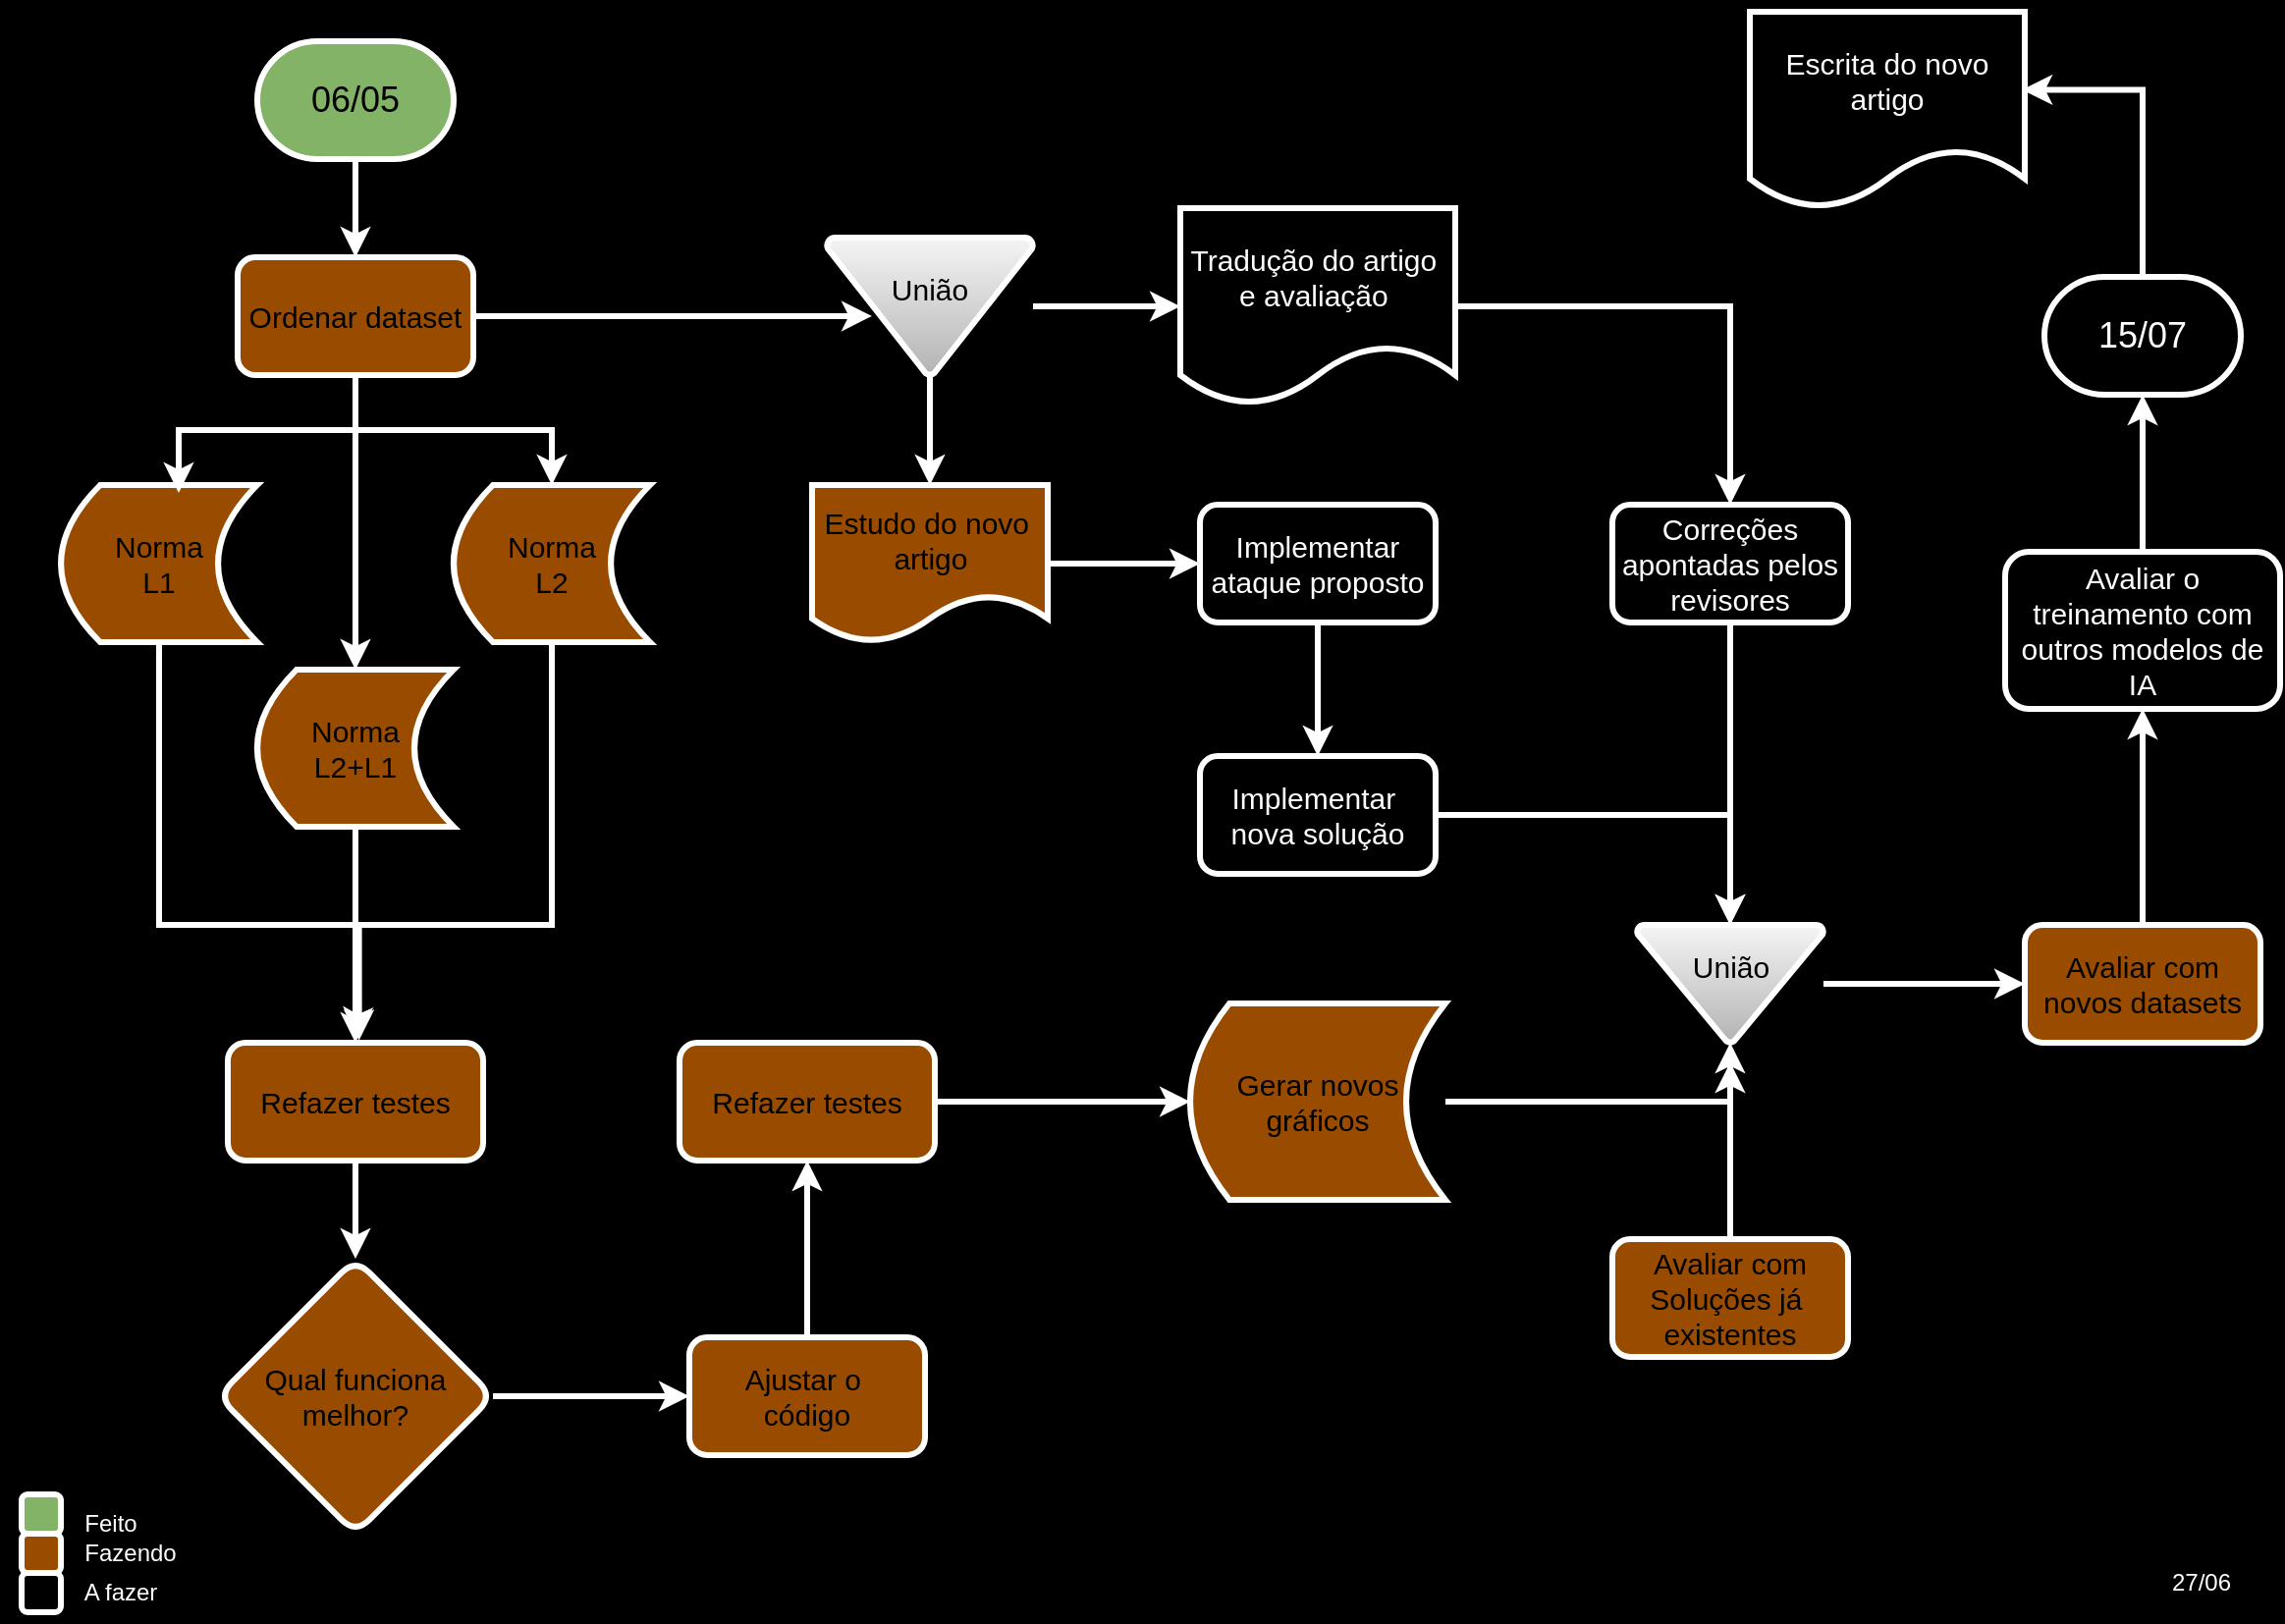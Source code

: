 <mxfile version="24.6.3" type="github">
  <diagram name="Página-1" id="5VxlVyMqCUfruD9X6UzO">
    <mxGraphModel dx="2026" dy="1155" grid="1" gridSize="10" guides="1" tooltips="1" connect="1" arrows="1" fold="1" page="1" pageScale="1" pageWidth="1169" pageHeight="827" background="#000000" math="0" shadow="0">
      <root>
        <mxCell id="0" />
        <mxCell id="1" parent="0" />
        <mxCell id="kLbwdNxRVrNH-qkEq1vU-1" value="" style="rounded=0;whiteSpace=wrap;html=1;fillColor=#000000;" parent="1" vertex="1">
          <mxGeometry width="1160" height="820" as="geometry" />
        </mxCell>
        <mxCell id="7FlVFzc1r9-0wKTSzyCu-27" value="" style="edgeStyle=orthogonalEdgeStyle;rounded=0;orthogonalLoop=1;jettySize=auto;html=1;fontFamily=Helvetica;fontSize=12;fontColor=default;strokeColor=#FFFFFF;strokeWidth=3;" parent="1" source="7FlVFzc1r9-0wKTSzyCu-2" target="7FlVFzc1r9-0wKTSzyCu-4" edge="1">
          <mxGeometry relative="1" as="geometry" />
        </mxCell>
        <mxCell id="7FlVFzc1r9-0wKTSzyCu-2" value="&lt;font style=&quot;font-size: 18px;&quot;&gt;06/05&lt;/font&gt;" style="strokeWidth=3;html=1;shape=mxgraph.flowchart.terminator;whiteSpace=wrap;fillColor=#82B366;strokeColor=#FFFFFF;" parent="1" vertex="1">
          <mxGeometry x="130" y="20" width="100" height="60" as="geometry" />
        </mxCell>
        <mxCell id="7FlVFzc1r9-0wKTSzyCu-55" style="edgeStyle=orthogonalEdgeStyle;rounded=0;orthogonalLoop=1;jettySize=auto;html=1;fontFamily=Helvetica;fontSize=12;fontColor=default;entryX=0.99;entryY=0.397;entryDx=0;entryDy=0;entryPerimeter=0;strokeColor=#FFFFFF;strokeWidth=3;" parent="1" source="7FlVFzc1r9-0wKTSzyCu-3" target="7FlVFzc1r9-0wKTSzyCu-25" edge="1">
          <mxGeometry relative="1" as="geometry">
            <mxPoint x="1050" y="50" as="targetPoint" />
            <Array as="points">
              <mxPoint x="1090" y="45" />
            </Array>
          </mxGeometry>
        </mxCell>
        <mxCell id="7FlVFzc1r9-0wKTSzyCu-3" value="&lt;font style=&quot;font-size: 18px;&quot;&gt;15/07&lt;/font&gt;" style="strokeWidth=3;html=1;shape=mxgraph.flowchart.terminator;whiteSpace=wrap;strokeColor=#FFFFFF;labelBackgroundColor=none;fontColor=#FFFFFF;fillColor=none;" parent="1" vertex="1">
          <mxGeometry x="1040" y="140" width="100" height="60" as="geometry" />
        </mxCell>
        <mxCell id="7FlVFzc1r9-0wKTSzyCu-29" style="edgeStyle=orthogonalEdgeStyle;rounded=0;orthogonalLoop=1;jettySize=auto;html=1;fontFamily=Helvetica;fontSize=12;fontColor=default;strokeColor=#FFFFFF;strokeWidth=3;" parent="1" source="7FlVFzc1r9-0wKTSzyCu-4" target="7FlVFzc1r9-0wKTSzyCu-7" edge="1">
          <mxGeometry relative="1" as="geometry" />
        </mxCell>
        <mxCell id="7FlVFzc1r9-0wKTSzyCu-30" style="edgeStyle=orthogonalEdgeStyle;rounded=0;orthogonalLoop=1;jettySize=auto;html=1;entryX=0.5;entryY=0;entryDx=0;entryDy=0;fontFamily=Helvetica;fontSize=12;fontColor=default;strokeColor=#FFFFFF;strokeWidth=3;" parent="1" source="7FlVFzc1r9-0wKTSzyCu-4" target="7FlVFzc1r9-0wKTSzyCu-6" edge="1">
          <mxGeometry relative="1" as="geometry" />
        </mxCell>
        <mxCell id="7FlVFzc1r9-0wKTSzyCu-4" value="&lt;font style=&quot;font-size: 15px;&quot;&gt;Ordenar dataset&lt;/font&gt;" style="rounded=1;whiteSpace=wrap;html=1;fillColor=#994C00;strokeColor=#FFFFFF;strokeWidth=3;" parent="1" vertex="1">
          <mxGeometry x="120" y="130" width="120" height="60" as="geometry" />
        </mxCell>
        <mxCell id="7FlVFzc1r9-0wKTSzyCu-59" style="edgeStyle=orthogonalEdgeStyle;rounded=0;orthogonalLoop=1;jettySize=auto;html=1;fontFamily=Helvetica;fontSize=12;fontColor=default;entryX=0.505;entryY=-0.044;entryDx=0;entryDy=0;entryPerimeter=0;strokeColor=#FFFFFF;strokeWidth=3;" parent="1" source="7FlVFzc1r9-0wKTSzyCu-5" target="7FlVFzc1r9-0wKTSzyCu-8" edge="1">
          <mxGeometry relative="1" as="geometry">
            <mxPoint x="200" y="520" as="targetPoint" />
            <Array as="points">
              <mxPoint x="80" y="470" />
              <mxPoint x="181" y="470" />
              <mxPoint x="181" y="520" />
              <mxPoint x="181" y="520" />
            </Array>
          </mxGeometry>
        </mxCell>
        <mxCell id="7FlVFzc1r9-0wKTSzyCu-5" value="&lt;font style=&quot;font-size: 15px;&quot;&gt;Norma&lt;br&gt;L1&lt;/font&gt;" style="shape=dataStorage;whiteSpace=wrap;html=1;fixedSize=1;fillColor=#994C00;strokeColor=#FFFFFF;strokeWidth=3;" parent="1" vertex="1">
          <mxGeometry x="30" y="246" width="100" height="80" as="geometry" />
        </mxCell>
        <mxCell id="7FlVFzc1r9-0wKTSzyCu-31" style="edgeStyle=orthogonalEdgeStyle;rounded=0;orthogonalLoop=1;jettySize=auto;html=1;entryX=0.5;entryY=0;entryDx=0;entryDy=0;fontFamily=Helvetica;fontSize=12;fontColor=default;strokeColor=#FFFFFF;strokeWidth=3;" parent="1" source="7FlVFzc1r9-0wKTSzyCu-6" target="7FlVFzc1r9-0wKTSzyCu-8" edge="1">
          <mxGeometry relative="1" as="geometry" />
        </mxCell>
        <mxCell id="7FlVFzc1r9-0wKTSzyCu-6" value="&lt;font style=&quot;font-size: 15px;&quot;&gt;Norma&lt;br&gt;L2+L1&lt;/font&gt;" style="shape=dataStorage;whiteSpace=wrap;html=1;fixedSize=1;fillColor=#994C00;strokeColor=#FFFFFF;strokeWidth=3;" parent="1" vertex="1">
          <mxGeometry x="130" y="340" width="100" height="80" as="geometry" />
        </mxCell>
        <mxCell id="7FlVFzc1r9-0wKTSzyCu-58" style="edgeStyle=orthogonalEdgeStyle;rounded=0;orthogonalLoop=1;jettySize=auto;html=1;fontFamily=Helvetica;fontSize=12;fontColor=default;entryX=0.514;entryY=-0.021;entryDx=0;entryDy=0;entryPerimeter=0;strokeColor=#FFFFFF;strokeWidth=3;" parent="1" source="7FlVFzc1r9-0wKTSzyCu-7" target="7FlVFzc1r9-0wKTSzyCu-8" edge="1">
          <mxGeometry relative="1" as="geometry">
            <mxPoint x="200" y="520" as="targetPoint" />
            <Array as="points">
              <mxPoint x="280" y="470" />
              <mxPoint x="182" y="470" />
            </Array>
          </mxGeometry>
        </mxCell>
        <mxCell id="7FlVFzc1r9-0wKTSzyCu-7" value="&lt;font style=&quot;font-size: 15px;&quot;&gt;Norma&lt;br&gt;L2&lt;/font&gt;" style="shape=dataStorage;whiteSpace=wrap;html=1;fixedSize=1;fillColor=#994C00;strokeColor=#FFFFFF;strokeWidth=3;" parent="1" vertex="1">
          <mxGeometry x="230" y="246" width="100" height="80" as="geometry" />
        </mxCell>
        <mxCell id="7FlVFzc1r9-0wKTSzyCu-32" style="edgeStyle=orthogonalEdgeStyle;rounded=0;orthogonalLoop=1;jettySize=auto;html=1;entryX=0.5;entryY=0;entryDx=0;entryDy=0;fontFamily=Helvetica;fontSize=12;fontColor=default;strokeColor=#FFFFFF;strokeWidth=3;" parent="1" source="7FlVFzc1r9-0wKTSzyCu-8" target="7FlVFzc1r9-0wKTSzyCu-9" edge="1">
          <mxGeometry relative="1" as="geometry" />
        </mxCell>
        <mxCell id="7FlVFzc1r9-0wKTSzyCu-8" value="&lt;font style=&quot;font-size: 15px;&quot;&gt;Refazer testes&lt;/font&gt;" style="rounded=1;whiteSpace=wrap;html=1;fillColor=#994C00;strokeColor=#FFFFFF;strokeWidth=3;" parent="1" vertex="1">
          <mxGeometry x="115" y="530" width="130" height="60" as="geometry" />
        </mxCell>
        <mxCell id="7FlVFzc1r9-0wKTSzyCu-33" style="edgeStyle=orthogonalEdgeStyle;rounded=0;orthogonalLoop=1;jettySize=auto;html=1;entryX=0;entryY=0.5;entryDx=0;entryDy=0;fontFamily=Helvetica;fontSize=12;fontColor=default;strokeColor=#FFFFFF;strokeWidth=3;" parent="1" source="7FlVFzc1r9-0wKTSzyCu-9" target="7FlVFzc1r9-0wKTSzyCu-10" edge="1">
          <mxGeometry relative="1" as="geometry" />
        </mxCell>
        <mxCell id="7FlVFzc1r9-0wKTSzyCu-9" value="&lt;font style=&quot;font-size: 15px;&quot;&gt;Qual funciona melhor?&lt;/font&gt;" style="rhombus;whiteSpace=wrap;html=1;rounded=1;strokeColor=#FFFFFF;align=center;verticalAlign=middle;fontFamily=Helvetica;fontSize=12;fillColor=#994C00;strokeWidth=3;labelBackgroundColor=none;" parent="1" vertex="1">
          <mxGeometry x="110" y="640" width="140" height="140" as="geometry" />
        </mxCell>
        <mxCell id="7FlVFzc1r9-0wKTSzyCu-34" style="edgeStyle=orthogonalEdgeStyle;rounded=0;orthogonalLoop=1;jettySize=auto;html=1;entryX=0.5;entryY=1;entryDx=0;entryDy=0;fontFamily=Helvetica;fontSize=12;fontColor=default;strokeColor=#FFFFFF;strokeWidth=3;" parent="1" source="7FlVFzc1r9-0wKTSzyCu-10" target="7FlVFzc1r9-0wKTSzyCu-11" edge="1">
          <mxGeometry relative="1" as="geometry" />
        </mxCell>
        <mxCell id="7FlVFzc1r9-0wKTSzyCu-10" value="&lt;font style=&quot;font-size: 15px;&quot;&gt;Ajustar o&amp;nbsp;&lt;br&gt;código&lt;/font&gt;" style="rounded=1;whiteSpace=wrap;html=1;strokeColor=#FFFFFF;align=center;verticalAlign=middle;fontFamily=Helvetica;fontSize=12;fillColor=#994C00;strokeWidth=3;labelBackgroundColor=none;" parent="1" vertex="1">
          <mxGeometry x="350" y="680" width="120" height="60" as="geometry" />
        </mxCell>
        <mxCell id="7FlVFzc1r9-0wKTSzyCu-35" style="edgeStyle=orthogonalEdgeStyle;rounded=0;orthogonalLoop=1;jettySize=auto;html=1;entryX=0;entryY=0.5;entryDx=0;entryDy=0;fontFamily=Helvetica;fontSize=12;fontColor=default;strokeColor=#FFFFFF;strokeWidth=3;" parent="1" source="7FlVFzc1r9-0wKTSzyCu-11" target="7FlVFzc1r9-0wKTSzyCu-14" edge="1">
          <mxGeometry relative="1" as="geometry" />
        </mxCell>
        <mxCell id="7FlVFzc1r9-0wKTSzyCu-11" value="&lt;font style=&quot;font-size: 15px;&quot;&gt;Refazer testes&lt;/font&gt;" style="rounded=1;whiteSpace=wrap;html=1;strokeColor=#FFFFFF;strokeWidth=3;labelBackgroundColor=none;fillColor=#994C00;" parent="1" vertex="1">
          <mxGeometry x="345" y="530" width="130" height="60" as="geometry" />
        </mxCell>
        <mxCell id="7FlVFzc1r9-0wKTSzyCu-37" style="edgeStyle=orthogonalEdgeStyle;rounded=0;orthogonalLoop=1;jettySize=auto;html=1;entryX=0;entryY=0.5;entryDx=0;entryDy=0;fontFamily=Helvetica;fontSize=12;fontColor=default;strokeColor=#FFFFFF;strokeWidth=3;" parent="1" source="7FlVFzc1r9-0wKTSzyCu-13" target="7FlVFzc1r9-0wKTSzyCu-21" edge="1">
          <mxGeometry relative="1" as="geometry" />
        </mxCell>
        <mxCell id="7FlVFzc1r9-0wKTSzyCu-39" style="edgeStyle=orthogonalEdgeStyle;rounded=0;orthogonalLoop=1;jettySize=auto;html=1;entryX=0.5;entryY=0;entryDx=0;entryDy=0;fontFamily=Helvetica;fontSize=12;fontColor=default;strokeColor=#FFFFFF;strokeWidth=3;" parent="1" source="7FlVFzc1r9-0wKTSzyCu-13" target="7FlVFzc1r9-0wKTSzyCu-15" edge="1">
          <mxGeometry relative="1" as="geometry" />
        </mxCell>
        <mxCell id="7FlVFzc1r9-0wKTSzyCu-13" value="&lt;font style=&quot;font-size: 15px;&quot;&gt;União&lt;/font&gt;&lt;div style=&quot;font-size: 15px;&quot;&gt;&lt;br&gt;&lt;/div&gt;" style="strokeWidth=3;html=1;shape=mxgraph.flowchart.merge_or_storage;whiteSpace=wrap;rounded=1;align=center;verticalAlign=middle;fontFamily=Helvetica;fontSize=12;fillColor=#f5f5f5;gradientColor=#b3b3b3;strokeColor=#FFFFFF;" parent="1" vertex="1">
          <mxGeometry x="420" y="120" width="105" height="70" as="geometry" />
        </mxCell>
        <mxCell id="7FlVFzc1r9-0wKTSzyCu-14" value="&lt;font style=&quot;font-size: 15px;&quot;&gt;Gerar novos&lt;br&gt;gráficos&lt;/font&gt;" style="shape=dataStorage;whiteSpace=wrap;html=1;fixedSize=1;rounded=1;strokeColor=#FFFFFF;align=center;verticalAlign=middle;fontFamily=Helvetica;fontSize=12;fillColor=#994C00;strokeWidth=3;labelBackgroundColor=none;" parent="1" vertex="1">
          <mxGeometry x="605" y="510" width="130" height="100" as="geometry" />
        </mxCell>
        <mxCell id="7FlVFzc1r9-0wKTSzyCu-42" style="edgeStyle=orthogonalEdgeStyle;rounded=0;orthogonalLoop=1;jettySize=auto;html=1;entryX=0;entryY=0.5;entryDx=0;entryDy=0;fontFamily=Helvetica;fontSize=12;fontColor=default;strokeColor=#FFFFFF;strokeWidth=3;" parent="1" source="7FlVFzc1r9-0wKTSzyCu-15" target="7FlVFzc1r9-0wKTSzyCu-16" edge="1">
          <mxGeometry relative="1" as="geometry" />
        </mxCell>
        <mxCell id="7FlVFzc1r9-0wKTSzyCu-15" value="&lt;font style=&quot;font-size: 15px;&quot;&gt;Estudo do novo&amp;nbsp;&lt;/font&gt;&lt;div style=&quot;font-size: 15px;&quot;&gt;&lt;font style=&quot;font-size: 15px;&quot;&gt;artigo&lt;/font&gt;&lt;/div&gt;" style="shape=document;whiteSpace=wrap;html=1;boundedLbl=1;rounded=1;strokeColor=#FFFFFF;align=center;verticalAlign=middle;fontFamily=Helvetica;fontSize=12;fontColor=#000000;fillColor=#994C00;strokeWidth=3;" parent="1" vertex="1">
          <mxGeometry x="412.5" y="246" width="120" height="80" as="geometry" />
        </mxCell>
        <mxCell id="7FlVFzc1r9-0wKTSzyCu-43" style="edgeStyle=orthogonalEdgeStyle;rounded=0;orthogonalLoop=1;jettySize=auto;html=1;entryX=0.5;entryY=0;entryDx=0;entryDy=0;fontFamily=Helvetica;fontSize=12;fontColor=default;strokeColor=#FFFFFF;strokeWidth=3;" parent="1" source="7FlVFzc1r9-0wKTSzyCu-16" target="7FlVFzc1r9-0wKTSzyCu-18" edge="1">
          <mxGeometry relative="1" as="geometry" />
        </mxCell>
        <mxCell id="7FlVFzc1r9-0wKTSzyCu-16" value="&lt;font style=&quot;font-size: 15px;&quot;&gt;Implementar&lt;br&gt;ataque proposto&lt;/font&gt;" style="rounded=1;whiteSpace=wrap;html=1;strokeColor=#FFFFFF;align=center;verticalAlign=middle;fontFamily=Helvetica;fontSize=12;fontColor=#FFFFFF;fillColor=none;strokeWidth=3;labelBackgroundColor=none;" parent="1" vertex="1">
          <mxGeometry x="610" y="256" width="120" height="60" as="geometry" />
        </mxCell>
        <mxCell id="7FlVFzc1r9-0wKTSzyCu-18" value="&lt;font style=&quot;font-size: 15px;&quot;&gt;Implementar&amp;nbsp;&lt;br&gt;nova solução&lt;/font&gt;" style="rounded=1;whiteSpace=wrap;html=1;strokeColor=#FFFFFF;align=center;verticalAlign=middle;fontFamily=Helvetica;fontSize=12;fontColor=#FFFFFF;fillColor=none;strokeWidth=3;labelBackgroundColor=none;" parent="1" vertex="1">
          <mxGeometry x="610" y="384" width="120" height="60" as="geometry" />
        </mxCell>
        <mxCell id="7FlVFzc1r9-0wKTSzyCu-57" style="edgeStyle=orthogonalEdgeStyle;rounded=0;orthogonalLoop=1;jettySize=auto;html=1;entryX=0;entryY=0.5;entryDx=0;entryDy=0;fontFamily=Helvetica;fontSize=12;fontColor=default;strokeColor=#FFFFFF;strokeWidth=3;" parent="1" source="7FlVFzc1r9-0wKTSzyCu-19" target="7FlVFzc1r9-0wKTSzyCu-22" edge="1">
          <mxGeometry relative="1" as="geometry" />
        </mxCell>
        <mxCell id="7FlVFzc1r9-0wKTSzyCu-19" value="&lt;font style=&quot;font-size: 15px;&quot;&gt;União&lt;/font&gt;&lt;div style=&quot;font-size: 15px;&quot;&gt;&lt;br&gt;&lt;/div&gt;" style="strokeWidth=3;html=1;shape=mxgraph.flowchart.merge_or_storage;whiteSpace=wrap;rounded=1;strokeColor=#FFFFFF;align=center;verticalAlign=middle;fontFamily=Helvetica;fontSize=12;fillColor=#f5f5f5;gradientColor=#b3b3b3;" parent="1" vertex="1">
          <mxGeometry x="832.5" y="470" width="95" height="60" as="geometry" />
        </mxCell>
        <mxCell id="7FlVFzc1r9-0wKTSzyCu-47" style="edgeStyle=orthogonalEdgeStyle;rounded=0;orthogonalLoop=1;jettySize=auto;html=1;fontFamily=Helvetica;fontSize=12;fontColor=default;strokeColor=#FFFFFF;strokeWidth=3;" parent="1" source="7FlVFzc1r9-0wKTSzyCu-20" edge="1">
          <mxGeometry relative="1" as="geometry">
            <mxPoint x="880" y="540" as="targetPoint" />
          </mxGeometry>
        </mxCell>
        <mxCell id="7FlVFzc1r9-0wKTSzyCu-20" value="&lt;font style=&quot;font-size: 15px;&quot;&gt;Avaliar com&lt;br&gt;Soluções já&amp;nbsp;&lt;br&gt;existentes&lt;/font&gt;" style="rounded=1;whiteSpace=wrap;html=1;strokeColor=#FFFFFF;align=center;verticalAlign=middle;fontFamily=Helvetica;fontSize=12;fillColor=#994C00;strokeWidth=3;labelBackgroundColor=none;" parent="1" vertex="1">
          <mxGeometry x="820" y="630" width="120" height="60" as="geometry" />
        </mxCell>
        <mxCell id="7FlVFzc1r9-0wKTSzyCu-41" style="edgeStyle=orthogonalEdgeStyle;rounded=0;orthogonalLoop=1;jettySize=auto;html=1;entryX=0.5;entryY=0;entryDx=0;entryDy=0;fontFamily=Helvetica;fontSize=12;fontColor=default;strokeColor=#FFFFFF;strokeWidth=3;" parent="1" source="7FlVFzc1r9-0wKTSzyCu-21" target="7FlVFzc1r9-0wKTSzyCu-23" edge="1">
          <mxGeometry relative="1" as="geometry" />
        </mxCell>
        <mxCell id="7FlVFzc1r9-0wKTSzyCu-21" value="&lt;font style=&quot;font-size: 15px;&quot;&gt;Tradução do artigo&amp;nbsp;&lt;br&gt;e avaliação&amp;nbsp;&lt;/font&gt;" style="shape=document;whiteSpace=wrap;html=1;boundedLbl=1;rounded=1;strokeColor=#FFFFFF;align=center;verticalAlign=middle;fontFamily=Helvetica;fontSize=12;fontColor=#FFFFFF;fillColor=none;strokeWidth=3;labelBackgroundColor=none;" parent="1" vertex="1">
          <mxGeometry x="600" y="105" width="140" height="100" as="geometry" />
        </mxCell>
        <mxCell id="7FlVFzc1r9-0wKTSzyCu-56" style="edgeStyle=orthogonalEdgeStyle;rounded=0;orthogonalLoop=1;jettySize=auto;html=1;entryX=0.5;entryY=1;entryDx=0;entryDy=0;fontFamily=Helvetica;fontSize=12;fontColor=default;strokeColor=#FFFFFF;strokeWidth=3;" parent="1" source="7FlVFzc1r9-0wKTSzyCu-22" target="7FlVFzc1r9-0wKTSzyCu-24" edge="1">
          <mxGeometry relative="1" as="geometry" />
        </mxCell>
        <mxCell id="7FlVFzc1r9-0wKTSzyCu-22" value="&lt;font style=&quot;font-size: 15px;&quot;&gt;Avaliar com novos datasets&lt;/font&gt;" style="rounded=1;whiteSpace=wrap;html=1;strokeColor=#FFFFFF;align=center;verticalAlign=middle;fontFamily=Helvetica;fontSize=12;fillColor=#994C00;strokeWidth=3;labelBackgroundColor=none;" parent="1" vertex="1">
          <mxGeometry x="1030" y="470" width="120" height="60" as="geometry" />
        </mxCell>
        <mxCell id="7FlVFzc1r9-0wKTSzyCu-45" style="edgeStyle=orthogonalEdgeStyle;rounded=0;orthogonalLoop=1;jettySize=auto;html=1;fontFamily=Helvetica;fontSize=12;fontColor=default;strokeColor=#FFFFFF;strokeWidth=3;" parent="1" source="7FlVFzc1r9-0wKTSzyCu-23" edge="1">
          <mxGeometry relative="1" as="geometry">
            <mxPoint x="880" y="470" as="targetPoint" />
          </mxGeometry>
        </mxCell>
        <mxCell id="7FlVFzc1r9-0wKTSzyCu-23" value="&lt;font style=&quot;font-size: 15px;&quot;&gt;Correções apontadas pelos revisores&lt;/font&gt;" style="rounded=1;whiteSpace=wrap;html=1;strokeColor=#FFFFFF;align=center;verticalAlign=middle;fontFamily=Helvetica;fontSize=12;fontColor=#FFFFFF;fillColor=none;strokeWidth=3;labelBackgroundColor=none;" parent="1" vertex="1">
          <mxGeometry x="820" y="256" width="120" height="60" as="geometry" />
        </mxCell>
        <mxCell id="7FlVFzc1r9-0wKTSzyCu-50" value="" style="edgeStyle=orthogonalEdgeStyle;rounded=0;orthogonalLoop=1;jettySize=auto;html=1;fontFamily=Helvetica;fontSize=12;fontColor=default;strokeColor=#FFFFFF;strokeWidth=3;" parent="1" source="7FlVFzc1r9-0wKTSzyCu-24" target="7FlVFzc1r9-0wKTSzyCu-3" edge="1">
          <mxGeometry relative="1" as="geometry" />
        </mxCell>
        <mxCell id="7FlVFzc1r9-0wKTSzyCu-24" value="&lt;font style=&quot;font-size: 15px;&quot;&gt;Avaliar o treinamento com outros modelos de IA&lt;/font&gt;" style="rounded=1;whiteSpace=wrap;html=1;strokeColor=#FFFFFF;align=center;verticalAlign=middle;fontFamily=Helvetica;fontSize=12;fontColor=#FFFFFF;fillColor=none;strokeWidth=3;labelBackgroundColor=none;" parent="1" vertex="1">
          <mxGeometry x="1020" y="280" width="140" height="80" as="geometry" />
        </mxCell>
        <mxCell id="7FlVFzc1r9-0wKTSzyCu-25" value="&lt;span style=&quot;font-size: 15px;&quot;&gt;Escrita do novo artigo&lt;/span&gt;" style="shape=document;whiteSpace=wrap;html=1;boundedLbl=1;rounded=1;strokeColor=#FFFFFF;align=center;verticalAlign=middle;fontFamily=Helvetica;fontSize=12;fontColor=#FFFFFF;fillColor=none;strokeWidth=3;labelBackgroundColor=none;" parent="1" vertex="1">
          <mxGeometry x="890" y="5" width="140" height="100" as="geometry" />
        </mxCell>
        <mxCell id="7FlVFzc1r9-0wKTSzyCu-28" style="edgeStyle=orthogonalEdgeStyle;rounded=0;orthogonalLoop=1;jettySize=auto;html=1;entryX=0.6;entryY=0.05;entryDx=0;entryDy=0;entryPerimeter=0;fontFamily=Helvetica;fontSize=12;fontColor=default;strokeColor=#FFFFFF;strokeWidth=3;" parent="1" source="7FlVFzc1r9-0wKTSzyCu-4" target="7FlVFzc1r9-0wKTSzyCu-5" edge="1">
          <mxGeometry relative="1" as="geometry" />
        </mxCell>
        <mxCell id="7FlVFzc1r9-0wKTSzyCu-36" style="edgeStyle=orthogonalEdgeStyle;rounded=0;orthogonalLoop=1;jettySize=auto;html=1;entryX=0.219;entryY=0.571;entryDx=0;entryDy=0;entryPerimeter=0;fontFamily=Helvetica;fontSize=12;fontColor=default;strokeColor=#FFFFFF;strokeWidth=3;" parent="1" source="7FlVFzc1r9-0wKTSzyCu-4" target="7FlVFzc1r9-0wKTSzyCu-13" edge="1">
          <mxGeometry relative="1" as="geometry" />
        </mxCell>
        <mxCell id="7FlVFzc1r9-0wKTSzyCu-44" style="edgeStyle=orthogonalEdgeStyle;rounded=0;orthogonalLoop=1;jettySize=auto;html=1;exitX=1;exitY=0.5;exitDx=0;exitDy=0;entryX=0.5;entryY=0;entryDx=0;entryDy=0;entryPerimeter=0;fontFamily=Helvetica;fontSize=12;fontColor=default;strokeColor=#FFFFFF;strokeWidth=3;" parent="1" source="7FlVFzc1r9-0wKTSzyCu-18" target="7FlVFzc1r9-0wKTSzyCu-19" edge="1">
          <mxGeometry relative="1" as="geometry" />
        </mxCell>
        <mxCell id="7FlVFzc1r9-0wKTSzyCu-46" style="edgeStyle=orthogonalEdgeStyle;rounded=0;orthogonalLoop=1;jettySize=auto;html=1;entryX=0.5;entryY=1;entryDx=0;entryDy=0;entryPerimeter=0;fontFamily=Helvetica;fontSize=12;fontColor=default;strokeColor=#FFFFFF;strokeWidth=3;" parent="1" source="7FlVFzc1r9-0wKTSzyCu-14" target="7FlVFzc1r9-0wKTSzyCu-19" edge="1">
          <mxGeometry relative="1" as="geometry" />
        </mxCell>
        <mxCell id="7FlVFzc1r9-0wKTSzyCu-60" value="" style="whiteSpace=wrap;html=1;aspect=fixed;rounded=1;strokeColor=#FFFFFF;align=center;verticalAlign=middle;fontFamily=Helvetica;fontSize=12;fontColor=default;fillColor=#000000;strokeWidth=3;labelBackgroundColor=none;" parent="1" vertex="1">
          <mxGeometry x="10" y="800" width="20" height="20" as="geometry" />
        </mxCell>
        <mxCell id="7FlVFzc1r9-0wKTSzyCu-61" value="" style="whiteSpace=wrap;html=1;aspect=fixed;rounded=1;strokeColor=#FFFFFF;align=center;verticalAlign=middle;fontFamily=Helvetica;fontSize=12;fillColor=#82B366;strokeWidth=3;labelBackgroundColor=none;" parent="1" vertex="1">
          <mxGeometry x="10" y="760" width="20" height="20" as="geometry" />
        </mxCell>
        <mxCell id="7FlVFzc1r9-0wKTSzyCu-62" value="" style="whiteSpace=wrap;html=1;aspect=fixed;rounded=1;strokeColor=#FFFFFF;align=center;verticalAlign=middle;fontFamily=Helvetica;fontSize=12;fontColor=#000000;fillColor=#994C00;strokeWidth=3;labelBackgroundColor=none;" parent="1" vertex="1">
          <mxGeometry x="10" y="780" width="20" height="20" as="geometry" />
        </mxCell>
        <mxCell id="7FlVFzc1r9-0wKTSzyCu-63" value="&lt;font style=&quot;&quot; color=&quot;#ffffff&quot;&gt;Feito&lt;/font&gt;" style="text;html=1;align=center;verticalAlign=middle;resizable=0;points=[];autosize=1;strokeColor=none;fillColor=none;fontFamily=Helvetica;fontSize=12;fontColor=default;strokeWidth=3;labelBackgroundColor=none;" parent="1" vertex="1">
          <mxGeometry x="30" y="760" width="50" height="30" as="geometry" />
        </mxCell>
        <mxCell id="7FlVFzc1r9-0wKTSzyCu-64" value="&lt;span style=&quot;&quot;&gt;&lt;font color=&quot;#ffffff&quot;&gt;Fazendo&lt;/font&gt;&lt;/span&gt;" style="text;html=1;align=center;verticalAlign=middle;resizable=0;points=[];autosize=1;strokeColor=none;fillColor=none;fontFamily=Helvetica;fontSize=12;fontColor=default;strokeWidth=3;labelBackgroundColor=none;" parent="1" vertex="1">
          <mxGeometry x="30" y="775" width="70" height="30" as="geometry" />
        </mxCell>
        <mxCell id="7FlVFzc1r9-0wKTSzyCu-65" value="&lt;span style=&quot;&quot;&gt;&lt;font color=&quot;#ffffff&quot;&gt;A fazer&lt;/font&gt;&lt;/span&gt;" style="text;html=1;align=center;verticalAlign=middle;resizable=0;points=[];autosize=1;strokeColor=none;fillColor=none;fontFamily=Helvetica;fontSize=12;fontColor=default;strokeWidth=3;labelBackgroundColor=none;" parent="1" vertex="1">
          <mxGeometry x="30" y="795" width="60" height="30" as="geometry" />
        </mxCell>
        <mxCell id="kLbwdNxRVrNH-qkEq1vU-2" value="&lt;font color=&quot;#ffffff&quot;&gt;27/06&lt;/font&gt;" style="text;html=1;align=center;verticalAlign=middle;whiteSpace=wrap;rounded=0;" parent="1" vertex="1">
          <mxGeometry x="1090" y="790" width="60" height="30" as="geometry" />
        </mxCell>
      </root>
    </mxGraphModel>
  </diagram>
</mxfile>
